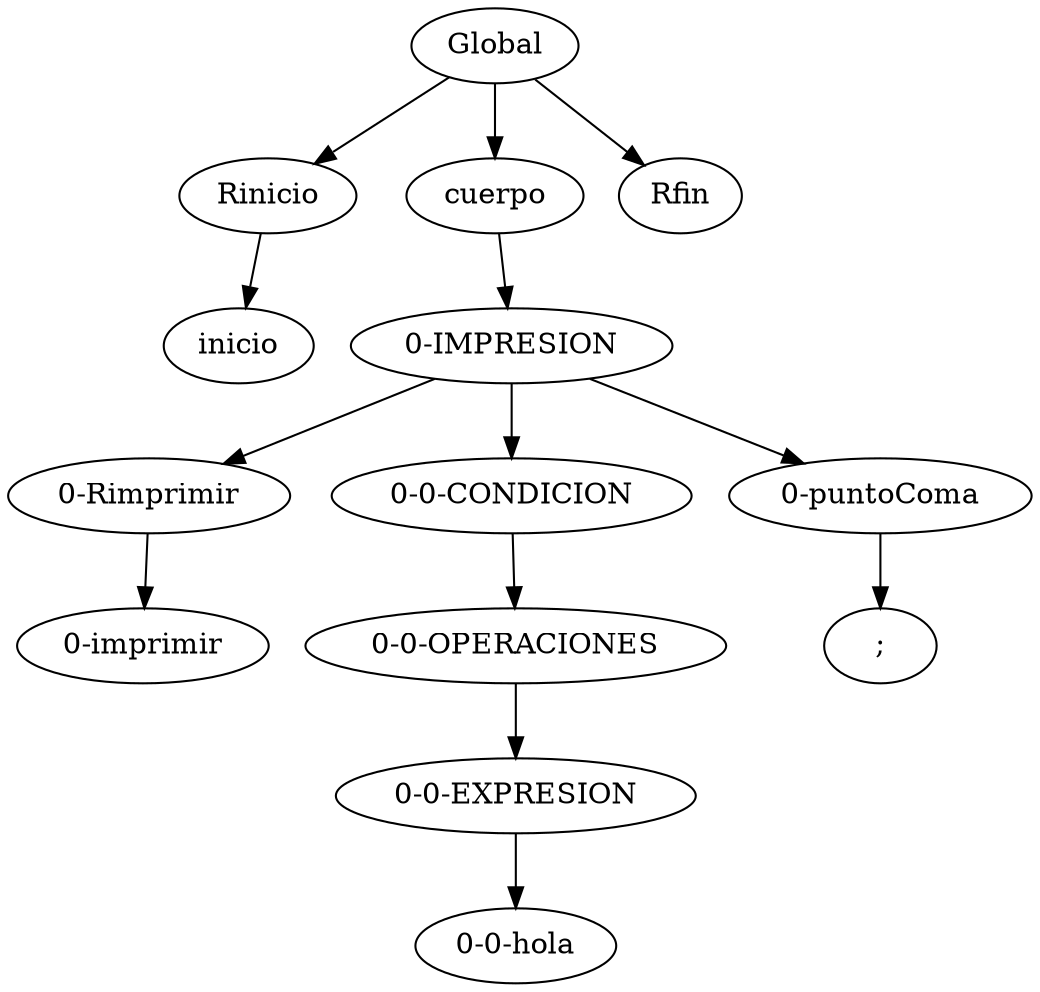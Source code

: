 digraph G{

node0[label = "Global"];
node0 -> node00
node00[label = "Rinicio"];
node00 -> node000
node000[label = "inicio"];
node0 -> node01
node01[label = "cuerpo"];
node01 -> node010
node010[label = "0-IMPRESION"];
node010 -> node0100
node0100[label = "0-Rimprimir"];
node0100 -> node01000
node01000[label = "0-imprimir"];
node010 -> node0101
node0101[label = "0-0-CONDICION"];
node0101 -> node01010
node01010[label = "0-0-OPERACIONES"];
node01010 -> node010100
node010100[label = "0-0-EXPRESION"];
node010100 -> node0101000
node0101000[label = "0-0-hola"];
node010 -> node0102
node0102[label = "0-puntoComa"];
node0102 -> node01020
node01020[label = ";"];
node0 -> node02
node02[label = "Rfin"];


}